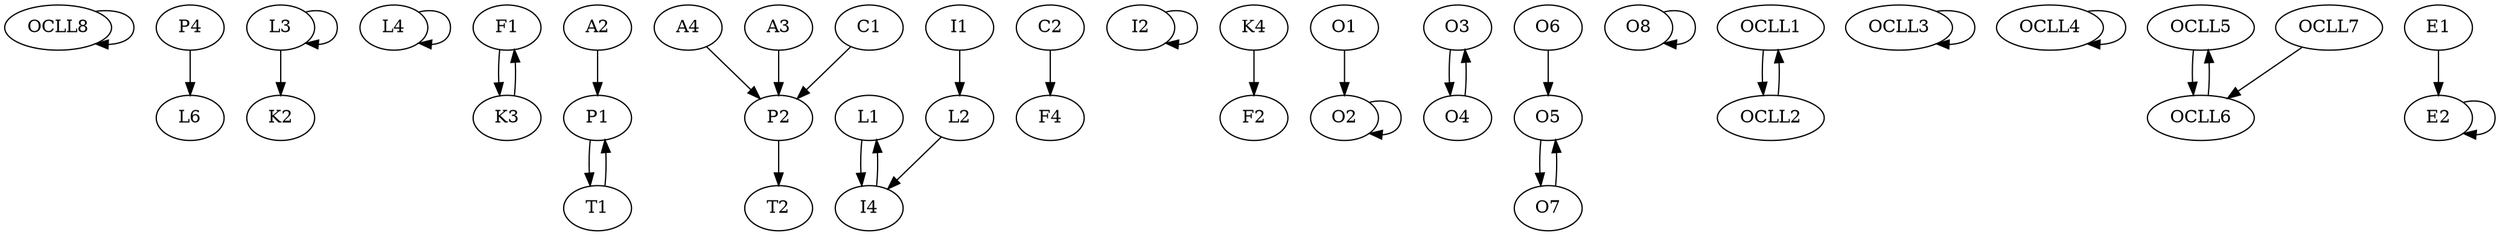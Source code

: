 digraph {

OCLL8 	   -> OCLL8;
P4	   -> L6;
L3	   -> L3;
L4	   -> L4;
F1	   -> K3;
A2	   -> P1;
A4	   -> P2;
A3	   -> P2;
L3	   -> K2;
T1	   -> P1;
P1	   -> T1;
P2	   -> T2;
L1	   -> I4;
L2	   -> I4;
I4	   -> L1;
C1	   -> P2;
C2	   -> F4;
I1	   -> L2;
I2	   -> I2;
K3	   -> F1;
K4	   -> F2;
O1	   -> O2;
O2	   -> O2;
O3	   -> O4;
O4	   -> O3;
O5	   -> O7;
O6	   -> O5;
O7	   -> O5;
O8	   -> O8;

OCLL1	   -> OCLL2;
OCLL2	   -> OCLL1;
OCLL3	   -> OCLL3;
OCLL4	   -> OCLL4;
OCLL5	   -> OCLL6;
OCLL6	   -> OCLL5;
OCLL7	   -> OCLL6;

E1	   -> E2;
E2	   -> E2;



}

